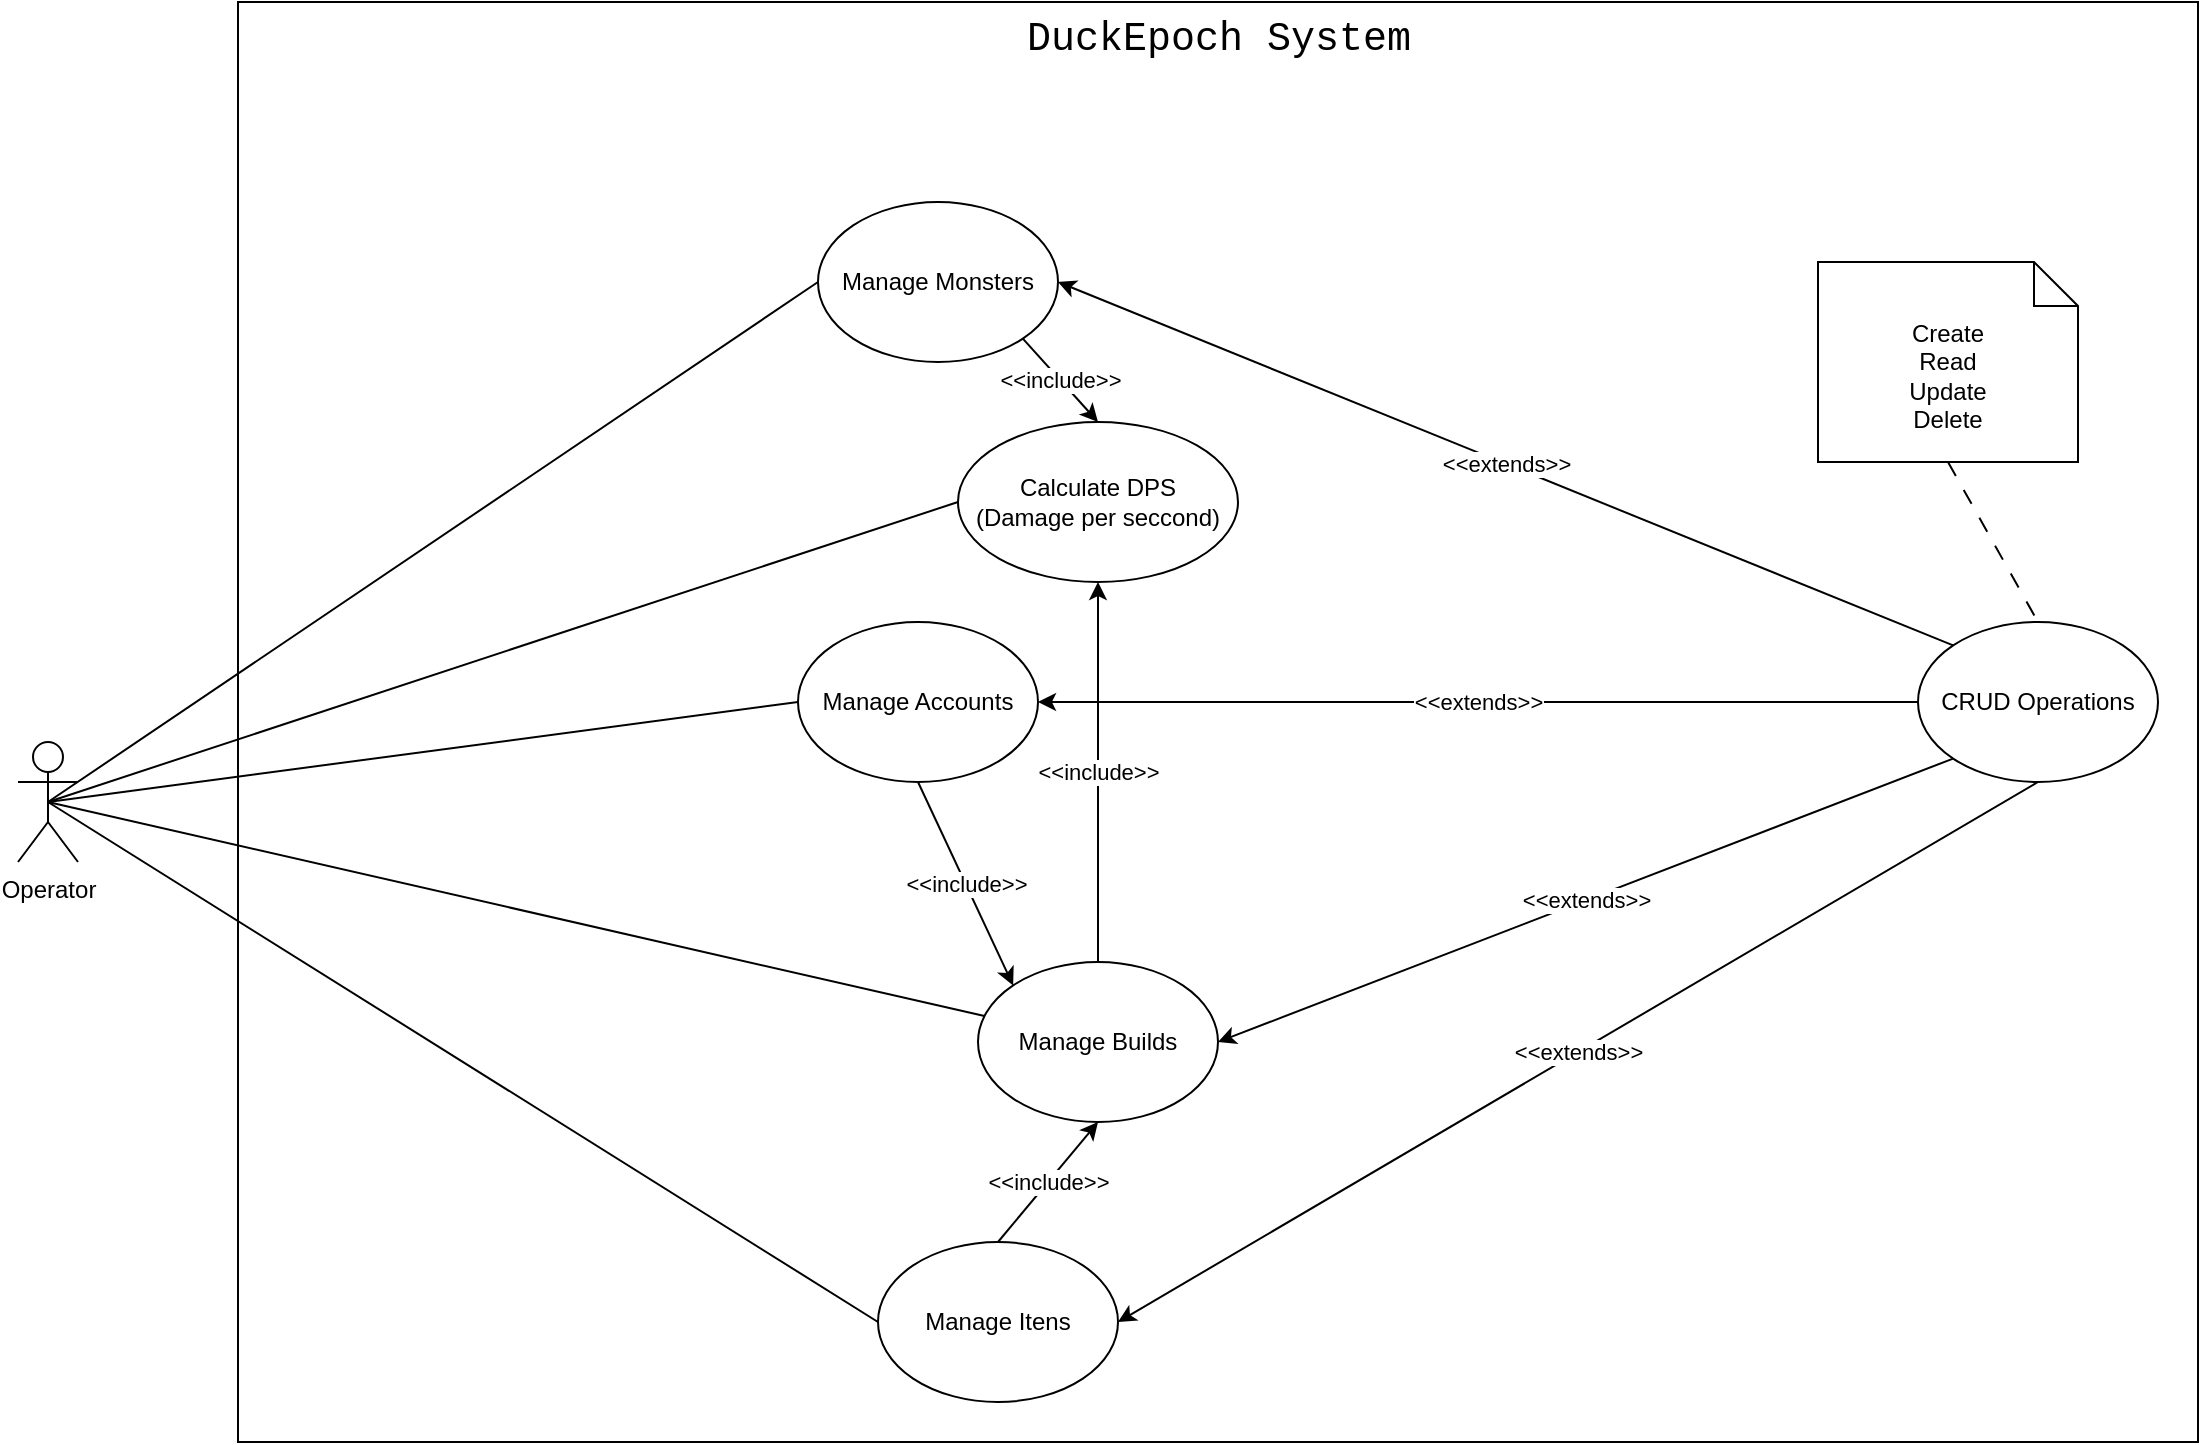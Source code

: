 <mxfile version="24.4.13" type="device">
  <diagram name="Página-1" id="uvcaH2VaNIc-RdOdtoU0">
    <mxGraphModel dx="2514" dy="2047" grid="1" gridSize="10" guides="1" tooltips="1" connect="1" arrows="1" fold="1" page="1" pageScale="1" pageWidth="827" pageHeight="1169" math="0" shadow="0">
      <root>
        <mxCell id="0" />
        <mxCell id="1" parent="0" />
        <mxCell id="jFENYNFvLV4puPbGIokw-9" style="rounded=0;orthogonalLoop=1;jettySize=auto;html=1;exitX=0.5;exitY=0.5;exitDx=0;exitDy=0;exitPerimeter=0;entryX=0;entryY=0.5;entryDx=0;entryDy=0;endArrow=none;endFill=0;" edge="1" parent="1" source="jFENYNFvLV4puPbGIokw-3" target="jFENYNFvLV4puPbGIokw-4">
          <mxGeometry relative="1" as="geometry" />
        </mxCell>
        <mxCell id="jFENYNFvLV4puPbGIokw-10" style="rounded=0;orthogonalLoop=1;jettySize=auto;html=1;exitX=0.5;exitY=0.5;exitDx=0;exitDy=0;exitPerimeter=0;entryX=0;entryY=0.5;entryDx=0;entryDy=0;endArrow=none;endFill=0;" edge="1" parent="1" source="jFENYNFvLV4puPbGIokw-3" target="jFENYNFvLV4puPbGIokw-5">
          <mxGeometry relative="1" as="geometry" />
        </mxCell>
        <mxCell id="jFENYNFvLV4puPbGIokw-11" style="rounded=0;orthogonalLoop=1;jettySize=auto;html=1;exitX=0.5;exitY=0.5;exitDx=0;exitDy=0;exitPerimeter=0;endArrow=none;endFill=0;" edge="1" parent="1" source="jFENYNFvLV4puPbGIokw-3" target="jFENYNFvLV4puPbGIokw-7">
          <mxGeometry relative="1" as="geometry" />
        </mxCell>
        <mxCell id="jFENYNFvLV4puPbGIokw-12" style="rounded=0;orthogonalLoop=1;jettySize=auto;html=1;exitX=0.5;exitY=0.5;exitDx=0;exitDy=0;exitPerimeter=0;entryX=0;entryY=0.5;entryDx=0;entryDy=0;endArrow=none;endFill=0;" edge="1" parent="1" source="jFENYNFvLV4puPbGIokw-3" target="jFENYNFvLV4puPbGIokw-6">
          <mxGeometry relative="1" as="geometry" />
        </mxCell>
        <mxCell id="jFENYNFvLV4puPbGIokw-16" style="rounded=0;orthogonalLoop=1;jettySize=auto;html=1;exitX=0.5;exitY=0.5;exitDx=0;exitDy=0;exitPerimeter=0;entryX=0;entryY=0.5;entryDx=0;entryDy=0;endArrow=none;endFill=0;" edge="1" parent="1" source="jFENYNFvLV4puPbGIokw-3" target="jFENYNFvLV4puPbGIokw-13">
          <mxGeometry relative="1" as="geometry" />
        </mxCell>
        <mxCell id="jFENYNFvLV4puPbGIokw-3" value="Operator" style="shape=umlActor;verticalLabelPosition=bottom;verticalAlign=top;html=1;outlineConnect=0;" vertex="1" parent="1">
          <mxGeometry x="-110" y="270" width="30" height="60" as="geometry" />
        </mxCell>
        <mxCell id="jFENYNFvLV4puPbGIokw-14" value="&amp;lt;&amp;lt;include&amp;gt;&amp;gt;" style="rounded=0;orthogonalLoop=1;jettySize=auto;html=1;exitX=0.5;exitY=1;exitDx=0;exitDy=0;entryX=0;entryY=0;entryDx=0;entryDy=0;" edge="1" parent="1" source="jFENYNFvLV4puPbGIokw-4" target="jFENYNFvLV4puPbGIokw-7">
          <mxGeometry relative="1" as="geometry" />
        </mxCell>
        <mxCell id="jFENYNFvLV4puPbGIokw-4" value="Manage Accounts" style="ellipse;whiteSpace=wrap;html=1;" vertex="1" parent="1">
          <mxGeometry x="280" y="210" width="120" height="80" as="geometry" />
        </mxCell>
        <mxCell id="jFENYNFvLV4puPbGIokw-15" value="&amp;lt;&amp;lt;include&amp;gt;&amp;gt;" style="rounded=0;orthogonalLoop=1;jettySize=auto;html=1;exitX=0.5;exitY=0;exitDx=0;exitDy=0;entryX=0.5;entryY=1;entryDx=0;entryDy=0;" edge="1" parent="1" source="jFENYNFvLV4puPbGIokw-5" target="jFENYNFvLV4puPbGIokw-7">
          <mxGeometry relative="1" as="geometry" />
        </mxCell>
        <mxCell id="jFENYNFvLV4puPbGIokw-5" value="Manage Itens" style="ellipse;whiteSpace=wrap;html=1;" vertex="1" parent="1">
          <mxGeometry x="320" y="520" width="120" height="80" as="geometry" />
        </mxCell>
        <mxCell id="jFENYNFvLV4puPbGIokw-20" value="&amp;lt;&amp;lt;include&amp;gt;&amp;gt;" style="rounded=0;orthogonalLoop=1;jettySize=auto;html=1;exitX=1;exitY=1;exitDx=0;exitDy=0;entryX=0.5;entryY=0;entryDx=0;entryDy=0;" edge="1" parent="1" source="jFENYNFvLV4puPbGIokw-6" target="jFENYNFvLV4puPbGIokw-13">
          <mxGeometry relative="1" as="geometry" />
        </mxCell>
        <mxCell id="jFENYNFvLV4puPbGIokw-6" value="Manage Monsters" style="ellipse;whiteSpace=wrap;html=1;" vertex="1" parent="1">
          <mxGeometry x="290" width="120" height="80" as="geometry" />
        </mxCell>
        <mxCell id="jFENYNFvLV4puPbGIokw-21" value="&amp;lt;&amp;lt;include&amp;gt;&amp;gt;" style="rounded=0;orthogonalLoop=1;jettySize=auto;html=1;exitX=0.5;exitY=0;exitDx=0;exitDy=0;entryX=0.5;entryY=1;entryDx=0;entryDy=0;" edge="1" parent="1" source="jFENYNFvLV4puPbGIokw-7" target="jFENYNFvLV4puPbGIokw-13">
          <mxGeometry relative="1" as="geometry" />
        </mxCell>
        <mxCell id="jFENYNFvLV4puPbGIokw-7" value="Manage Builds" style="ellipse;whiteSpace=wrap;html=1;" vertex="1" parent="1">
          <mxGeometry x="370" y="380" width="120" height="80" as="geometry" />
        </mxCell>
        <mxCell id="jFENYNFvLV4puPbGIokw-13" value="Calculate DPS&lt;div&gt;(Damage per seccond)&lt;/div&gt;" style="ellipse;whiteSpace=wrap;html=1;" vertex="1" parent="1">
          <mxGeometry x="360" y="110" width="140" height="80" as="geometry" />
        </mxCell>
        <mxCell id="jFENYNFvLV4puPbGIokw-30" value="&amp;lt;&amp;lt;extends&amp;gt;&amp;gt;" style="rounded=0;orthogonalLoop=1;jettySize=auto;html=1;exitX=0;exitY=0;exitDx=0;exitDy=0;entryX=1;entryY=0.5;entryDx=0;entryDy=0;" edge="1" parent="1" source="jFENYNFvLV4puPbGIokw-26" target="jFENYNFvLV4puPbGIokw-6">
          <mxGeometry relative="1" as="geometry" />
        </mxCell>
        <mxCell id="jFENYNFvLV4puPbGIokw-31" value="&amp;lt;&amp;lt;extends&amp;gt;&amp;gt;" style="edgeStyle=orthogonalEdgeStyle;rounded=0;orthogonalLoop=1;jettySize=auto;html=1;exitX=0;exitY=0.5;exitDx=0;exitDy=0;entryX=1;entryY=0.5;entryDx=0;entryDy=0;" edge="1" parent="1" source="jFENYNFvLV4puPbGIokw-26" target="jFENYNFvLV4puPbGIokw-4">
          <mxGeometry relative="1" as="geometry" />
        </mxCell>
        <mxCell id="jFENYNFvLV4puPbGIokw-32" value="&amp;lt;&amp;lt;extends&amp;gt;&amp;gt;" style="rounded=0;orthogonalLoop=1;jettySize=auto;html=1;exitX=0;exitY=1;exitDx=0;exitDy=0;entryX=1;entryY=0.5;entryDx=0;entryDy=0;" edge="1" parent="1" source="jFENYNFvLV4puPbGIokw-26" target="jFENYNFvLV4puPbGIokw-7">
          <mxGeometry relative="1" as="geometry" />
        </mxCell>
        <mxCell id="jFENYNFvLV4puPbGIokw-33" value="&lt;span style=&quot;color: rgb(0, 0, 0); font-family: Helvetica; font-size: 11px; font-style: normal; font-variant-ligatures: normal; font-variant-caps: normal; font-weight: 400; letter-spacing: normal; orphans: 2; text-align: center; text-indent: 0px; text-transform: none; widows: 2; word-spacing: 0px; -webkit-text-stroke-width: 0px; white-space: nowrap; background-color: rgb(255, 255, 255); text-decoration-thickness: initial; text-decoration-style: initial; text-decoration-color: initial; display: inline !important; float: none;&quot;&gt;&amp;lt;&amp;lt;extends&amp;gt;&amp;gt;&lt;/span&gt;" style="rounded=0;orthogonalLoop=1;jettySize=auto;html=1;exitX=0.5;exitY=1;exitDx=0;exitDy=0;entryX=1;entryY=0.5;entryDx=0;entryDy=0;" edge="1" parent="1" source="jFENYNFvLV4puPbGIokw-26" target="jFENYNFvLV4puPbGIokw-5">
          <mxGeometry relative="1" as="geometry" />
        </mxCell>
        <mxCell id="jFENYNFvLV4puPbGIokw-26" value="CRUD Operations" style="ellipse;whiteSpace=wrap;html=1;" vertex="1" parent="1">
          <mxGeometry x="840" y="210" width="120" height="80" as="geometry" />
        </mxCell>
        <mxCell id="jFENYNFvLV4puPbGIokw-36" value="" style="group" vertex="1" connectable="0" parent="1">
          <mxGeometry y="-70" width="980" height="690" as="geometry" />
        </mxCell>
        <mxCell id="jFENYNFvLV4puPbGIokw-41" value="" style="group" vertex="1" connectable="0" parent="jFENYNFvLV4puPbGIokw-36">
          <mxGeometry y="-30" width="980" height="720" as="geometry" />
        </mxCell>
        <mxCell id="jFENYNFvLV4puPbGIokw-34" value="" style="rounded=0;whiteSpace=wrap;html=1;fillColor=none;" vertex="1" parent="jFENYNFvLV4puPbGIokw-41">
          <mxGeometry width="980" height="720" as="geometry" />
        </mxCell>
        <mxCell id="jFENYNFvLV4puPbGIokw-35" value="&lt;font style=&quot;font-size: 20px;&quot; face=&quot;Courier New&quot;&gt;DuckEpoch System&lt;/font&gt;" style="text;html=1;align=center;verticalAlign=top;resizable=0;points=[];autosize=1;strokeColor=none;fillColor=none;imageAlign=center;imageVerticalAlign=top;" vertex="1" parent="jFENYNFvLV4puPbGIokw-41">
          <mxGeometry x="380" width="220" height="40" as="geometry" />
        </mxCell>
        <mxCell id="jFENYNFvLV4puPbGIokw-40" style="rounded=0;orthogonalLoop=1;jettySize=auto;html=1;exitX=0.5;exitY=1;exitDx=0;exitDy=0;exitPerimeter=0;entryX=0.5;entryY=0;entryDx=0;entryDy=0;dashed=1;dashPattern=8 8;endArrow=none;endFill=0;" edge="1" parent="1" source="jFENYNFvLV4puPbGIokw-39" target="jFENYNFvLV4puPbGIokw-26">
          <mxGeometry relative="1" as="geometry" />
        </mxCell>
        <mxCell id="jFENYNFvLV4puPbGIokw-39" value="Create&lt;br&gt;Read&lt;br&gt;Update&lt;div&gt;Delete&lt;/div&gt;" style="shape=note2;boundedLbl=1;whiteSpace=wrap;html=1;size=22;verticalAlign=top;align=center;" vertex="1" parent="1">
          <mxGeometry x="790" y="30" width="130" height="100" as="geometry" />
        </mxCell>
      </root>
    </mxGraphModel>
  </diagram>
</mxfile>
